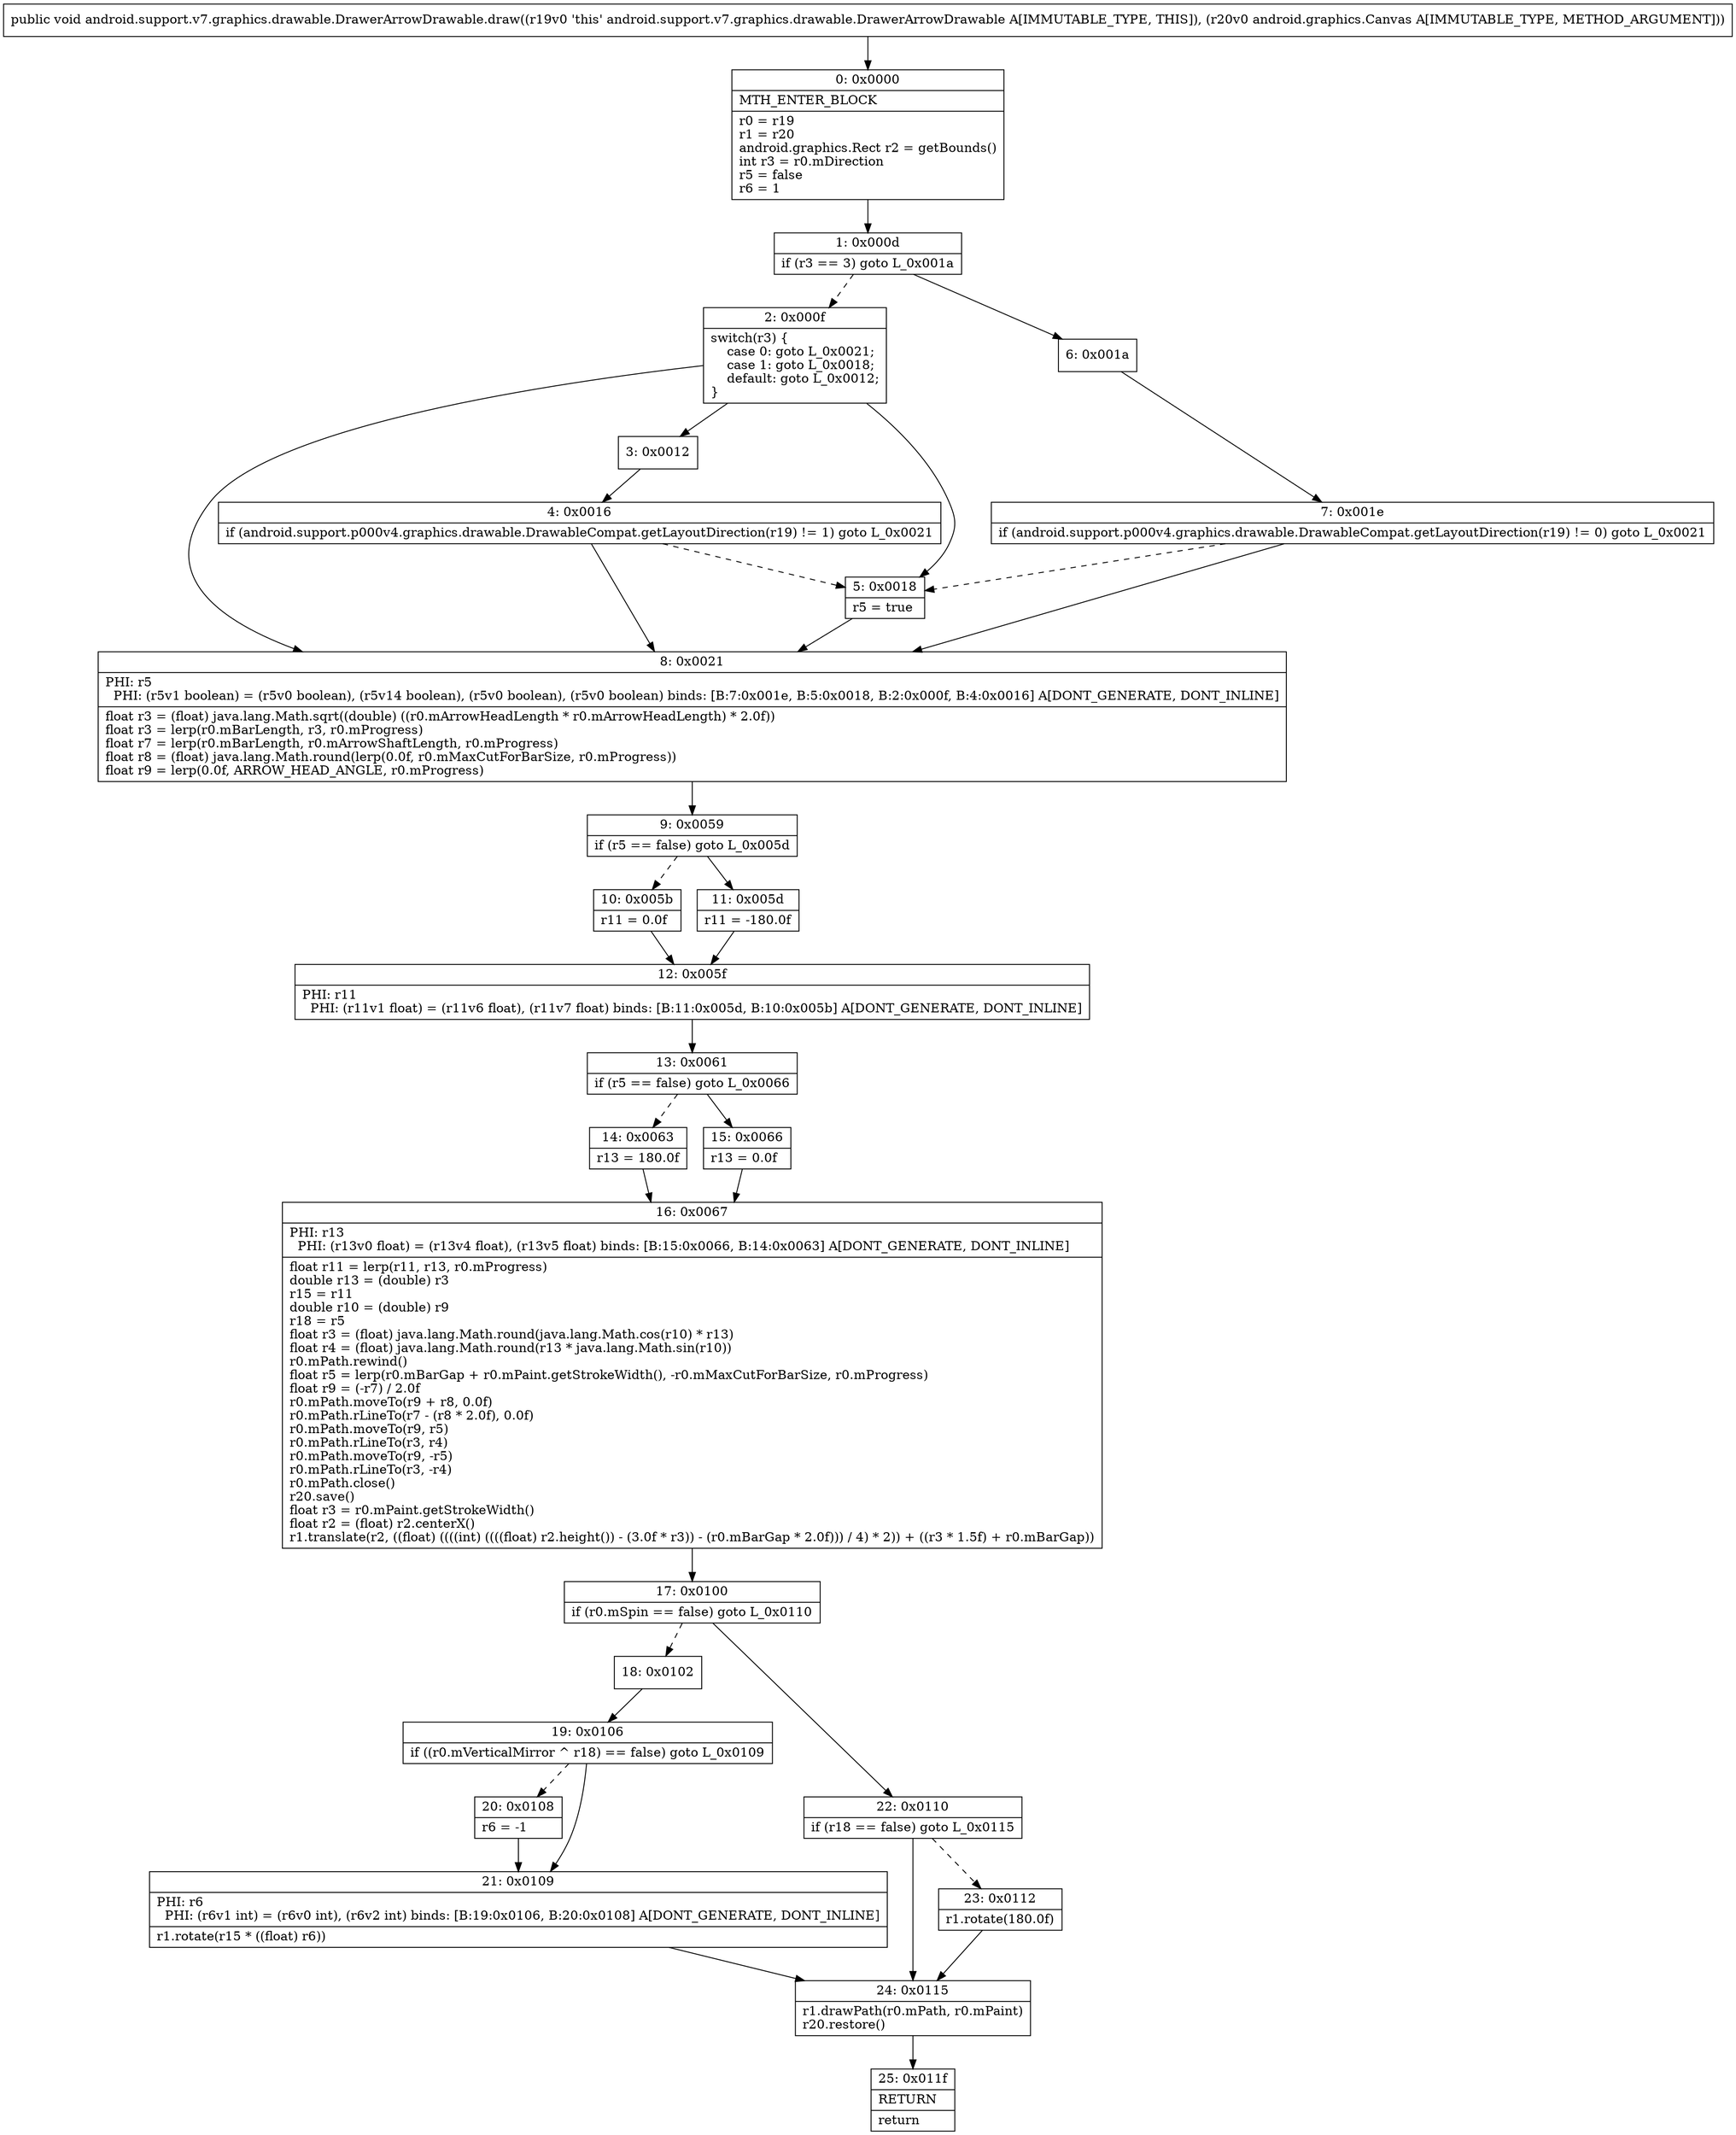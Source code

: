 digraph "CFG forandroid.support.v7.graphics.drawable.DrawerArrowDrawable.draw(Landroid\/graphics\/Canvas;)V" {
Node_0 [shape=record,label="{0\:\ 0x0000|MTH_ENTER_BLOCK\l|r0 = r19\lr1 = r20\landroid.graphics.Rect r2 = getBounds()\lint r3 = r0.mDirection\lr5 = false\lr6 = 1\l}"];
Node_1 [shape=record,label="{1\:\ 0x000d|if (r3 == 3) goto L_0x001a\l}"];
Node_2 [shape=record,label="{2\:\ 0x000f|switch(r3) \{\l    case 0: goto L_0x0021;\l    case 1: goto L_0x0018;\l    default: goto L_0x0012;\l\}\l}"];
Node_3 [shape=record,label="{3\:\ 0x0012}"];
Node_4 [shape=record,label="{4\:\ 0x0016|if (android.support.p000v4.graphics.drawable.DrawableCompat.getLayoutDirection(r19) != 1) goto L_0x0021\l}"];
Node_5 [shape=record,label="{5\:\ 0x0018|r5 = true\l}"];
Node_6 [shape=record,label="{6\:\ 0x001a}"];
Node_7 [shape=record,label="{7\:\ 0x001e|if (android.support.p000v4.graphics.drawable.DrawableCompat.getLayoutDirection(r19) != 0) goto L_0x0021\l}"];
Node_8 [shape=record,label="{8\:\ 0x0021|PHI: r5 \l  PHI: (r5v1 boolean) = (r5v0 boolean), (r5v14 boolean), (r5v0 boolean), (r5v0 boolean) binds: [B:7:0x001e, B:5:0x0018, B:2:0x000f, B:4:0x0016] A[DONT_GENERATE, DONT_INLINE]\l|float r3 = (float) java.lang.Math.sqrt((double) ((r0.mArrowHeadLength * r0.mArrowHeadLength) * 2.0f))\lfloat r3 = lerp(r0.mBarLength, r3, r0.mProgress)\lfloat r7 = lerp(r0.mBarLength, r0.mArrowShaftLength, r0.mProgress)\lfloat r8 = (float) java.lang.Math.round(lerp(0.0f, r0.mMaxCutForBarSize, r0.mProgress))\lfloat r9 = lerp(0.0f, ARROW_HEAD_ANGLE, r0.mProgress)\l}"];
Node_9 [shape=record,label="{9\:\ 0x0059|if (r5 == false) goto L_0x005d\l}"];
Node_10 [shape=record,label="{10\:\ 0x005b|r11 = 0.0f\l}"];
Node_11 [shape=record,label="{11\:\ 0x005d|r11 = \-180.0f\l}"];
Node_12 [shape=record,label="{12\:\ 0x005f|PHI: r11 \l  PHI: (r11v1 float) = (r11v6 float), (r11v7 float) binds: [B:11:0x005d, B:10:0x005b] A[DONT_GENERATE, DONT_INLINE]\l}"];
Node_13 [shape=record,label="{13\:\ 0x0061|if (r5 == false) goto L_0x0066\l}"];
Node_14 [shape=record,label="{14\:\ 0x0063|r13 = 180.0f\l}"];
Node_15 [shape=record,label="{15\:\ 0x0066|r13 = 0.0f\l}"];
Node_16 [shape=record,label="{16\:\ 0x0067|PHI: r13 \l  PHI: (r13v0 float) = (r13v4 float), (r13v5 float) binds: [B:15:0x0066, B:14:0x0063] A[DONT_GENERATE, DONT_INLINE]\l|float r11 = lerp(r11, r13, r0.mProgress)\ldouble r13 = (double) r3\lr15 = r11\ldouble r10 = (double) r9\lr18 = r5\lfloat r3 = (float) java.lang.Math.round(java.lang.Math.cos(r10) * r13)\lfloat r4 = (float) java.lang.Math.round(r13 * java.lang.Math.sin(r10))\lr0.mPath.rewind()\lfloat r5 = lerp(r0.mBarGap + r0.mPaint.getStrokeWidth(), \-r0.mMaxCutForBarSize, r0.mProgress)\lfloat r9 = (\-r7) \/ 2.0f\lr0.mPath.moveTo(r9 + r8, 0.0f)\lr0.mPath.rLineTo(r7 \- (r8 * 2.0f), 0.0f)\lr0.mPath.moveTo(r9, r5)\lr0.mPath.rLineTo(r3, r4)\lr0.mPath.moveTo(r9, \-r5)\lr0.mPath.rLineTo(r3, \-r4)\lr0.mPath.close()\lr20.save()\lfloat r3 = r0.mPaint.getStrokeWidth()\lfloat r2 = (float) r2.centerX()\lr1.translate(r2, ((float) ((((int) ((((float) r2.height()) \- (3.0f * r3)) \- (r0.mBarGap * 2.0f))) \/ 4) * 2)) + ((r3 * 1.5f) + r0.mBarGap))\l}"];
Node_17 [shape=record,label="{17\:\ 0x0100|if (r0.mSpin == false) goto L_0x0110\l}"];
Node_18 [shape=record,label="{18\:\ 0x0102}"];
Node_19 [shape=record,label="{19\:\ 0x0106|if ((r0.mVerticalMirror ^ r18) == false) goto L_0x0109\l}"];
Node_20 [shape=record,label="{20\:\ 0x0108|r6 = \-1\l}"];
Node_21 [shape=record,label="{21\:\ 0x0109|PHI: r6 \l  PHI: (r6v1 int) = (r6v0 int), (r6v2 int) binds: [B:19:0x0106, B:20:0x0108] A[DONT_GENERATE, DONT_INLINE]\l|r1.rotate(r15 * ((float) r6))\l}"];
Node_22 [shape=record,label="{22\:\ 0x0110|if (r18 == false) goto L_0x0115\l}"];
Node_23 [shape=record,label="{23\:\ 0x0112|r1.rotate(180.0f)\l}"];
Node_24 [shape=record,label="{24\:\ 0x0115|r1.drawPath(r0.mPath, r0.mPaint)\lr20.restore()\l}"];
Node_25 [shape=record,label="{25\:\ 0x011f|RETURN\l|return\l}"];
MethodNode[shape=record,label="{public void android.support.v7.graphics.drawable.DrawerArrowDrawable.draw((r19v0 'this' android.support.v7.graphics.drawable.DrawerArrowDrawable A[IMMUTABLE_TYPE, THIS]), (r20v0 android.graphics.Canvas A[IMMUTABLE_TYPE, METHOD_ARGUMENT])) }"];
MethodNode -> Node_0;
Node_0 -> Node_1;
Node_1 -> Node_2[style=dashed];
Node_1 -> Node_6;
Node_2 -> Node_3;
Node_2 -> Node_5;
Node_2 -> Node_8;
Node_3 -> Node_4;
Node_4 -> Node_5[style=dashed];
Node_4 -> Node_8;
Node_5 -> Node_8;
Node_6 -> Node_7;
Node_7 -> Node_8;
Node_7 -> Node_5[style=dashed];
Node_8 -> Node_9;
Node_9 -> Node_10[style=dashed];
Node_9 -> Node_11;
Node_10 -> Node_12;
Node_11 -> Node_12;
Node_12 -> Node_13;
Node_13 -> Node_14[style=dashed];
Node_13 -> Node_15;
Node_14 -> Node_16;
Node_15 -> Node_16;
Node_16 -> Node_17;
Node_17 -> Node_18[style=dashed];
Node_17 -> Node_22;
Node_18 -> Node_19;
Node_19 -> Node_20[style=dashed];
Node_19 -> Node_21;
Node_20 -> Node_21;
Node_21 -> Node_24;
Node_22 -> Node_23[style=dashed];
Node_22 -> Node_24;
Node_23 -> Node_24;
Node_24 -> Node_25;
}

